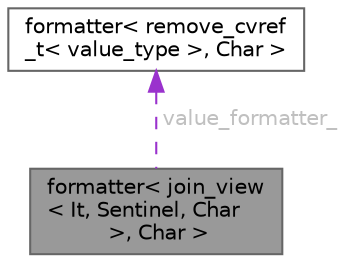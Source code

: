 digraph "formatter&lt; join_view&lt; It, Sentinel, Char &gt;, Char &gt;"
{
 // LATEX_PDF_SIZE
  bgcolor="transparent";
  edge [fontname=Helvetica,fontsize=10,labelfontname=Helvetica,labelfontsize=10];
  node [fontname=Helvetica,fontsize=10,shape=box,height=0.2,width=0.4];
  Node1 [id="Node000001",label="formatter\< join_view\l\< It, Sentinel, Char\l \>, Char \>",height=0.2,width=0.4,color="gray40", fillcolor="grey60", style="filled", fontcolor="black",tooltip=" "];
  Node2 -> Node1 [id="edge1_Node000001_Node000002",dir="back",color="darkorchid3",style="dashed",tooltip=" ",label=" value_formatter_",fontcolor="grey" ];
  Node2 [id="Node000002",label="formatter\< remove_cvref\l_t\< value_type \>, Char \>",height=0.2,width=0.4,color="gray40", fillcolor="white", style="filled",URL="$structformatter.html",tooltip=" "];
}
